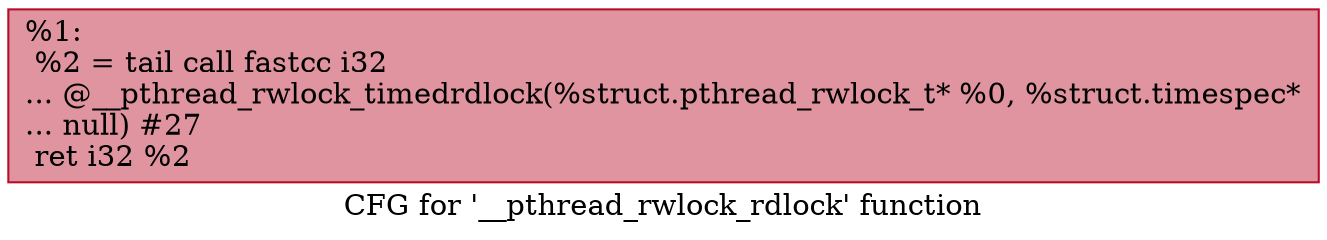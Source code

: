 digraph "CFG for '__pthread_rwlock_rdlock' function" {
	label="CFG for '__pthread_rwlock_rdlock' function";

	Node0x2422540 [shape=record,color="#b70d28ff", style=filled, fillcolor="#b70d2870",label="{%1:\l  %2 = tail call fastcc i32\l... @__pthread_rwlock_timedrdlock(%struct.pthread_rwlock_t* %0, %struct.timespec*\l... null) #27\l  ret i32 %2\l}"];
}
